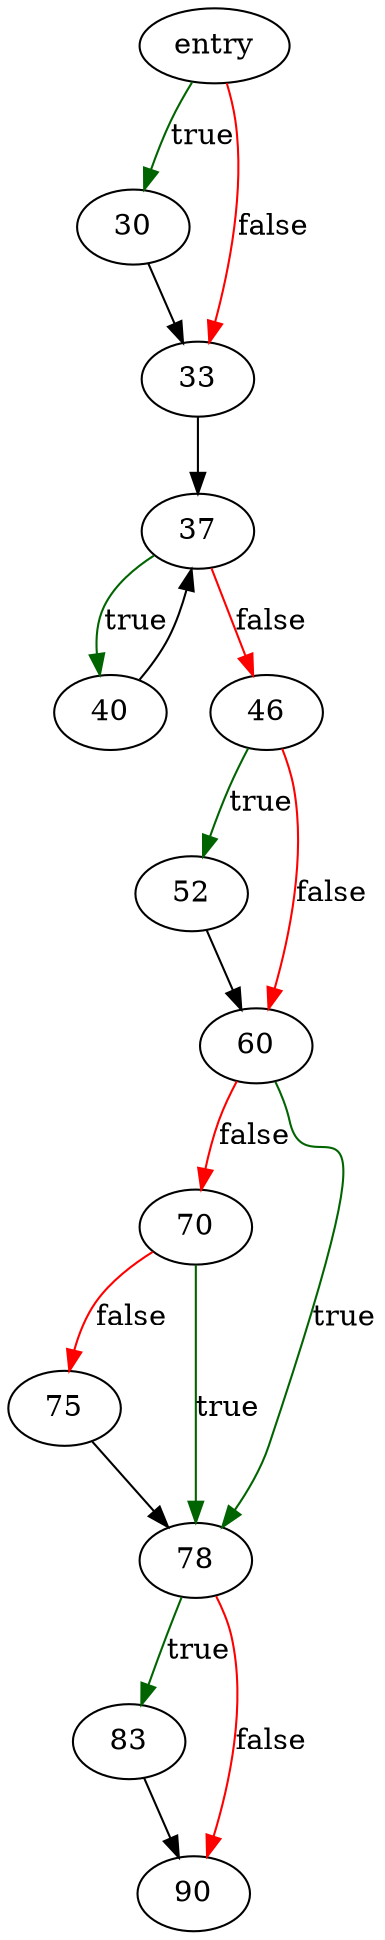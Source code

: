 digraph "sqlite3CodeDropTable" {
	// Node definitions.
	4 [label=entry];
	30;
	33;
	37;
	40;
	46;
	52;
	60;
	70;
	75;
	78;
	83;
	90;

	// Edge definitions.
	4 -> 30 [
		color=darkgreen
		label=true
	];
	4 -> 33 [
		color=red
		label=false
	];
	30 -> 33;
	33 -> 37;
	37 -> 40 [
		color=darkgreen
		label=true
	];
	37 -> 46 [
		color=red
		label=false
	];
	40 -> 37;
	46 -> 52 [
		color=darkgreen
		label=true
	];
	46 -> 60 [
		color=red
		label=false
	];
	52 -> 60;
	60 -> 70 [
		color=red
		label=false
	];
	60 -> 78 [
		color=darkgreen
		label=true
	];
	70 -> 75 [
		color=red
		label=false
	];
	70 -> 78 [
		color=darkgreen
		label=true
	];
	75 -> 78;
	78 -> 83 [
		color=darkgreen
		label=true
	];
	78 -> 90 [
		color=red
		label=false
	];
	83 -> 90;
}